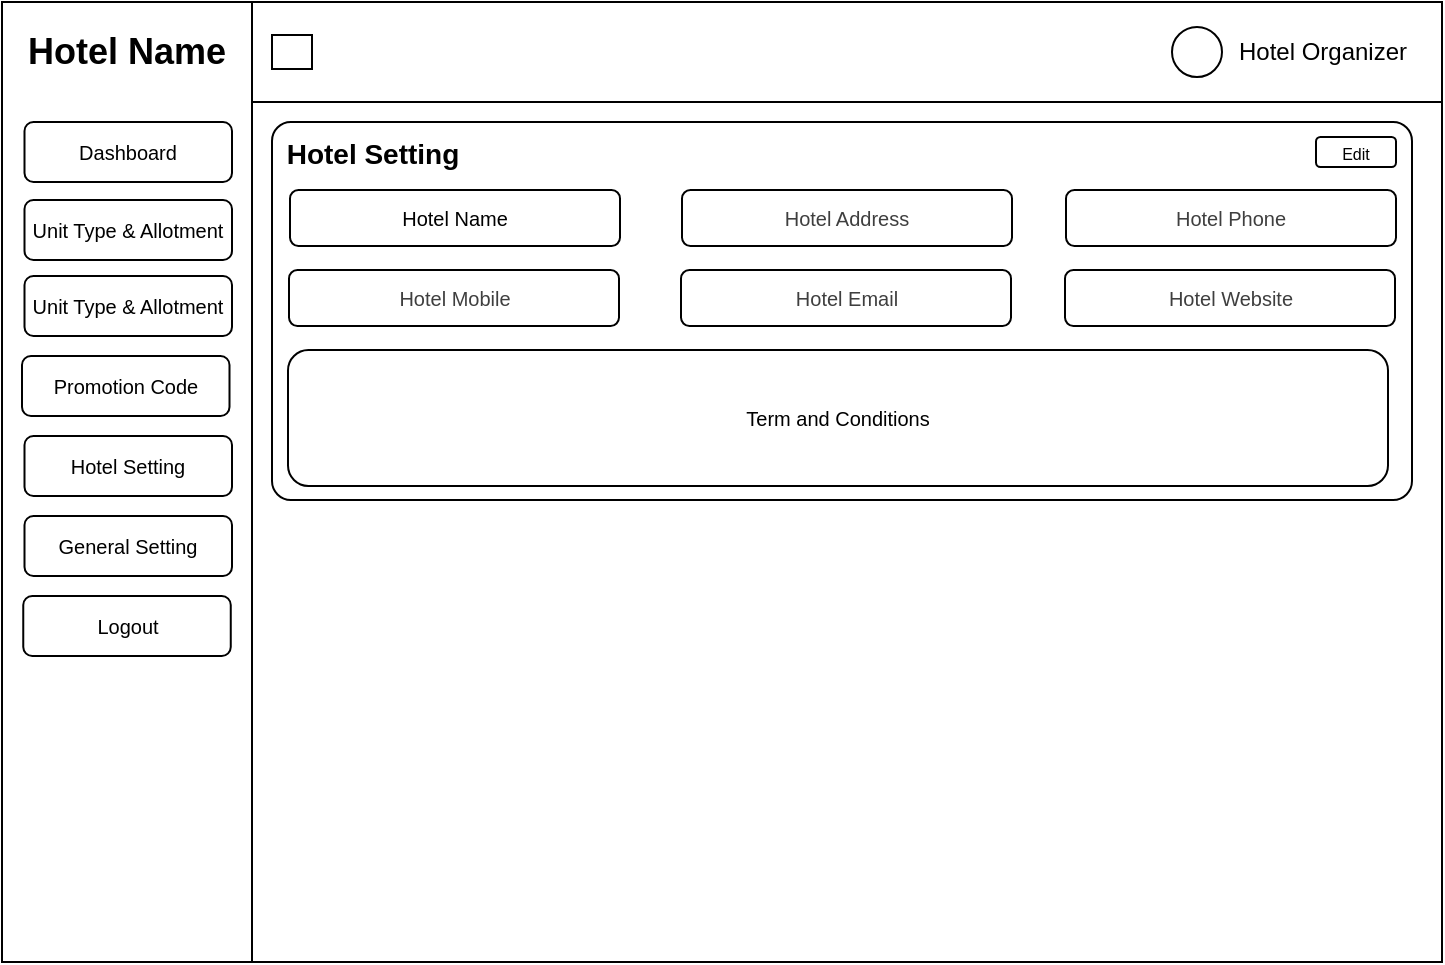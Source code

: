 <mxfile>
    <diagram id="l-Cv3vS6Mf7cGe20rJuM" name="Page-1">
        <mxGraphModel dx="1039" dy="776" grid="0" gridSize="10" guides="1" tooltips="1" connect="1" arrows="1" fold="1" page="1" pageScale="1" pageWidth="850" pageHeight="1100" background="#ffffff" math="0" shadow="0">
            <root>
                <mxCell id="0"/>
                <mxCell id="1" parent="0"/>
                <mxCell id="2" value="" style="rounded=0;whiteSpace=wrap;html=1;" parent="1" vertex="1">
                    <mxGeometry x="65" y="40" width="720" height="480" as="geometry"/>
                </mxCell>
                <mxCell id="3" value="" style="rounded=0;whiteSpace=wrap;html=1;" parent="1" vertex="1">
                    <mxGeometry x="65" y="40" width="125" height="480" as="geometry"/>
                </mxCell>
                <mxCell id="4" value="" style="rounded=0;whiteSpace=wrap;html=1;" parent="1" vertex="1">
                    <mxGeometry x="190" y="40" width="595" height="50" as="geometry"/>
                </mxCell>
                <mxCell id="5" value="Hotel Name" style="text;html=1;align=center;verticalAlign=middle;whiteSpace=wrap;rounded=0;fontSize=18;fontStyle=1" parent="1" vertex="1">
                    <mxGeometry x="76.25" y="50" width="102.5" height="30" as="geometry"/>
                </mxCell>
                <mxCell id="6" value="" style="group" parent="1" vertex="1" connectable="0">
                    <mxGeometry x="650" y="50" width="130" height="30" as="geometry"/>
                </mxCell>
                <mxCell id="7" value="" style="ellipse;whiteSpace=wrap;html=1;aspect=fixed;" parent="6" vertex="1">
                    <mxGeometry y="2.5" width="25" height="25" as="geometry"/>
                </mxCell>
                <mxCell id="8" value="Hotel Organizer" style="text;html=1;align=center;verticalAlign=middle;resizable=0;points=[];autosize=1;strokeColor=none;fillColor=none;" parent="6" vertex="1">
                    <mxGeometry x="20" width="110" height="30" as="geometry"/>
                </mxCell>
                <mxCell id="9" value="" style="rounded=0;whiteSpace=wrap;html=1;" parent="1" vertex="1">
                    <mxGeometry x="200" y="56.5" width="20" height="17" as="geometry"/>
                </mxCell>
                <mxCell id="10" value="Dashboard" style="rounded=1;whiteSpace=wrap;html=1;fontSize=10;" parent="1" vertex="1">
                    <mxGeometry x="76.25" y="100" width="103.75" height="30" as="geometry"/>
                </mxCell>
                <mxCell id="11" value="&lt;font style=&quot;font-size: 10px;&quot;&gt;Unit Type &amp;amp; Allotment&lt;/font&gt;" style="rounded=1;whiteSpace=wrap;html=1;" parent="1" vertex="1">
                    <mxGeometry x="76.25" y="177" width="103.75" height="30" as="geometry"/>
                </mxCell>
                <mxCell id="12" value="&lt;font style=&quot;font-size: 10px;&quot;&gt;Promotion Code&lt;/font&gt;" style="rounded=1;whiteSpace=wrap;html=1;" parent="1" vertex="1">
                    <mxGeometry x="75" y="217" width="103.75" height="30" as="geometry"/>
                </mxCell>
                <mxCell id="13" value="&lt;font style=&quot;font-size: 10px;&quot;&gt;General Setting&lt;/font&gt;" style="rounded=1;whiteSpace=wrap;html=1;" parent="1" vertex="1">
                    <mxGeometry x="76.25" y="297" width="103.75" height="30" as="geometry"/>
                </mxCell>
                <mxCell id="14" value="&lt;font style=&quot;font-size: 10px;&quot;&gt;Hotel Setting&lt;/font&gt;" style="rounded=1;whiteSpace=wrap;html=1;" parent="1" vertex="1">
                    <mxGeometry x="76.25" y="257" width="103.75" height="30" as="geometry"/>
                </mxCell>
                <mxCell id="15" value="&lt;font style=&quot;font-size: 10px;&quot;&gt;Logout&lt;/font&gt;" style="rounded=1;whiteSpace=wrap;html=1;" parent="1" vertex="1">
                    <mxGeometry x="75.63" y="337" width="103.75" height="30" as="geometry"/>
                </mxCell>
                <mxCell id="16" value="" style="rounded=1;whiteSpace=wrap;html=1;arcSize=5;" parent="1" vertex="1">
                    <mxGeometry x="200" y="100" width="570" height="189" as="geometry"/>
                </mxCell>
                <mxCell id="17" value="&lt;font style=&quot;font-size: 14px;&quot;&gt;&lt;b&gt;Hotel Setting&lt;/b&gt;&lt;/font&gt;" style="text;html=1;align=center;verticalAlign=middle;resizable=0;points=[];autosize=1;strokeColor=none;fillColor=none;" parent="1" vertex="1">
                    <mxGeometry x="198" y="101" width="104" height="29" as="geometry"/>
                </mxCell>
                <mxCell id="45" value="&lt;font style=&quot;font-size: 8px;&quot;&gt;Edit&lt;/font&gt;" style="rounded=1;whiteSpace=wrap;html=1;" parent="1" vertex="1">
                    <mxGeometry x="722" y="107.5" width="40" height="15" as="geometry"/>
                </mxCell>
                <mxCell id="48" value="&lt;font style=&quot;font-size: 10px;&quot;&gt;Hotel Name&lt;/font&gt;" style="rounded=1;whiteSpace=wrap;html=1;align=center;" parent="1" vertex="1">
                    <mxGeometry x="209" y="134" width="165" height="28" as="geometry"/>
                </mxCell>
                <mxCell id="49" value="&lt;span style=&quot;color: rgb(63, 63, 63); font-size: 10px; text-align: left;&quot;&gt;Hotel Address&lt;/span&gt;" style="rounded=1;whiteSpace=wrap;html=1;" parent="1" vertex="1">
                    <mxGeometry x="405" y="134" width="165" height="28" as="geometry"/>
                </mxCell>
                <mxCell id="50" value="&lt;span style=&quot;color: rgb(63, 63, 63); font-size: 10px; text-align: left;&quot;&gt;Hotel Phone&lt;/span&gt;" style="rounded=1;whiteSpace=wrap;html=1;" parent="1" vertex="1">
                    <mxGeometry x="597" y="134" width="165" height="28" as="geometry"/>
                </mxCell>
                <mxCell id="51" value="&lt;span style=&quot;color: rgb(63, 63, 63); font-size: 10px; text-align: left;&quot;&gt;Hotel Mobile&lt;/span&gt;" style="rounded=1;whiteSpace=wrap;html=1;" parent="1" vertex="1">
                    <mxGeometry x="208.5" y="174" width="165" height="28" as="geometry"/>
                </mxCell>
                <mxCell id="52" value="&lt;span style=&quot;color: rgb(63, 63, 63); font-size: 10px; text-align: left;&quot;&gt;Hotel Email&lt;/span&gt;" style="rounded=1;whiteSpace=wrap;html=1;" parent="1" vertex="1">
                    <mxGeometry x="404.5" y="174" width="165" height="28" as="geometry"/>
                </mxCell>
                <mxCell id="53" value="&lt;span style=&quot;color: rgb(63, 63, 63); font-size: 10px; text-align: left;&quot;&gt;Hotel Website&lt;/span&gt;" style="rounded=1;whiteSpace=wrap;html=1;" parent="1" vertex="1">
                    <mxGeometry x="596.5" y="174" width="165" height="28" as="geometry"/>
                </mxCell>
                <mxCell id="55" value="&lt;font style=&quot;font-size: 10px;&quot;&gt;Term and Conditions&lt;/font&gt;" style="rounded=1;whiteSpace=wrap;html=1;align=center;" parent="1" vertex="1">
                    <mxGeometry x="208" y="214" width="550" height="68" as="geometry"/>
                </mxCell>
                <mxCell id="56" value="&lt;font style=&quot;font-size: 10px;&quot;&gt;Unit Type &amp;amp; Allotment&lt;/font&gt;" style="rounded=1;whiteSpace=wrap;html=1;" vertex="1" parent="1">
                    <mxGeometry x="76.25" y="139" width="103.75" height="30" as="geometry"/>
                </mxCell>
            </root>
        </mxGraphModel>
    </diagram>
</mxfile>